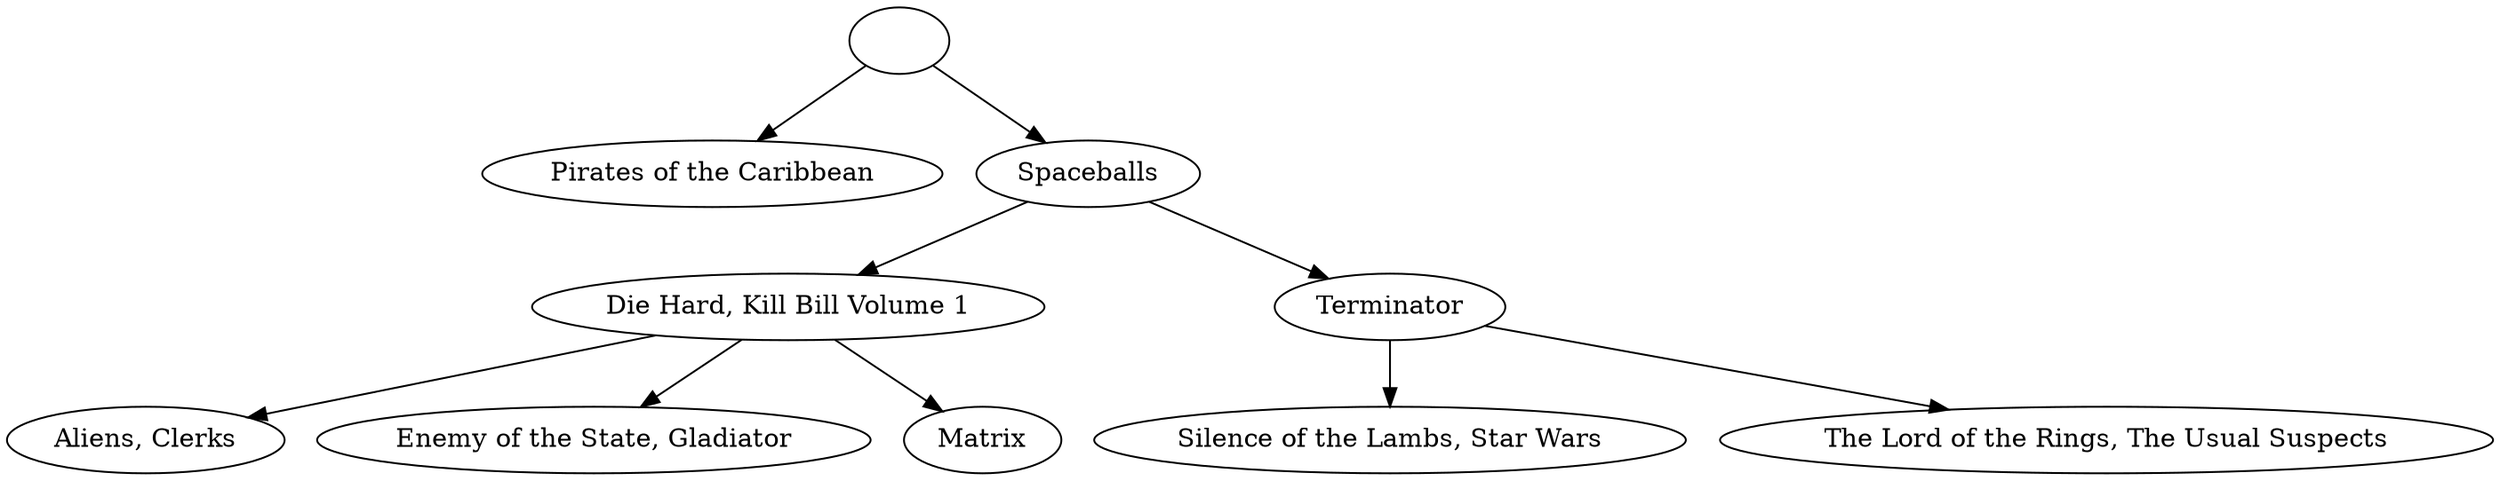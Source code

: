 digraph G {
""[ label = ""];
"Pirates of the Caribbean"[ label = "Pirates of the Caribbean"];
"" ->  "Pirates of the Caribbean";
"Spaceballs"[ label = "Spaceballs"];
"Die Hard, Kill Bill Volume 1"[ label = "Die Hard, Kill Bill Volume 1"];
"Aliens, Clerks"[ label = "Aliens, Clerks"];
"Die Hard, Kill Bill Volume 1" ->  "Aliens, Clerks";
"Enemy of the State, Gladiator"[ label = "Enemy of the State, Gladiator"];
"Die Hard, Kill Bill Volume 1" ->  "Enemy of the State, Gladiator";
"Matrix"[ label = "Matrix"];
"Die Hard, Kill Bill Volume 1" ->  "Matrix";
"Spaceballs" ->  "Die Hard, Kill Bill Volume 1";
"Terminator"[ label = "Terminator"];
"Silence of the Lambs, Star Wars"[ label = "Silence of the Lambs, Star Wars"];
"Terminator" ->  "Silence of the Lambs, Star Wars";
"The Lord of the Rings, The Usual Suspects"[ label = "The Lord of the Rings, The Usual Suspects"];
"Terminator" ->  "The Lord of the Rings, The Usual Suspects";
"Spaceballs" ->  "Terminator";
"" ->  "Spaceballs";
}